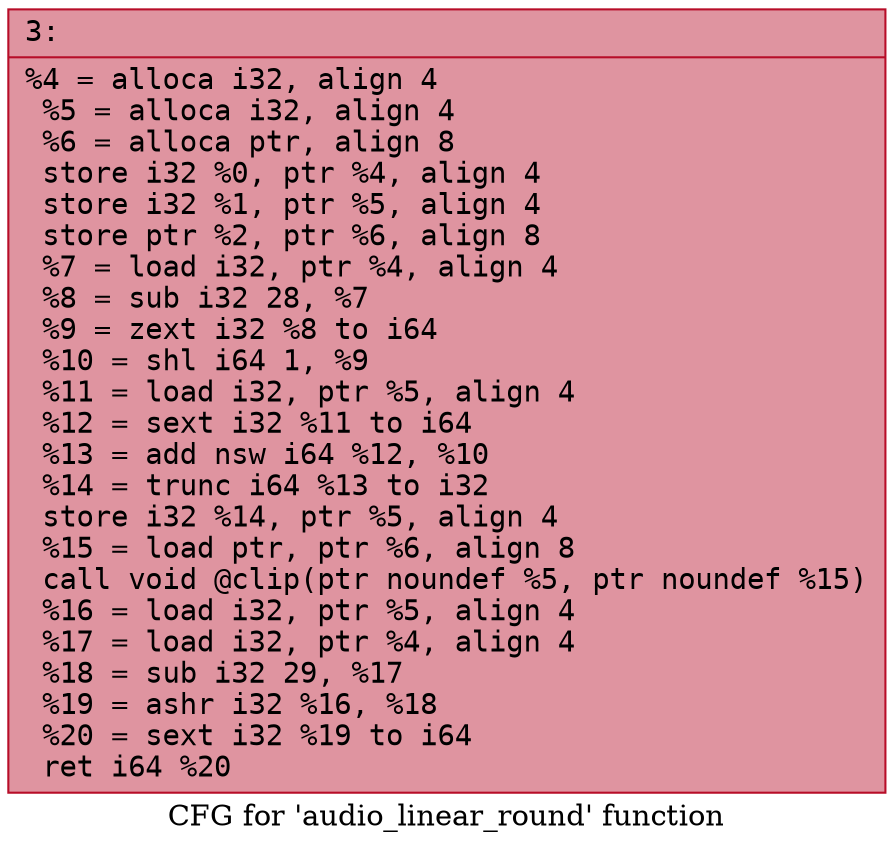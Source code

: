 digraph "CFG for 'audio_linear_round' function" {
	label="CFG for 'audio_linear_round' function";

	Node0x6000022debc0 [shape=record,color="#b70d28ff", style=filled, fillcolor="#b70d2870" fontname="Courier",label="{3:\l|  %4 = alloca i32, align 4\l  %5 = alloca i32, align 4\l  %6 = alloca ptr, align 8\l  store i32 %0, ptr %4, align 4\l  store i32 %1, ptr %5, align 4\l  store ptr %2, ptr %6, align 8\l  %7 = load i32, ptr %4, align 4\l  %8 = sub i32 28, %7\l  %9 = zext i32 %8 to i64\l  %10 = shl i64 1, %9\l  %11 = load i32, ptr %5, align 4\l  %12 = sext i32 %11 to i64\l  %13 = add nsw i64 %12, %10\l  %14 = trunc i64 %13 to i32\l  store i32 %14, ptr %5, align 4\l  %15 = load ptr, ptr %6, align 8\l  call void @clip(ptr noundef %5, ptr noundef %15)\l  %16 = load i32, ptr %5, align 4\l  %17 = load i32, ptr %4, align 4\l  %18 = sub i32 29, %17\l  %19 = ashr i32 %16, %18\l  %20 = sext i32 %19 to i64\l  ret i64 %20\l}"];
}
